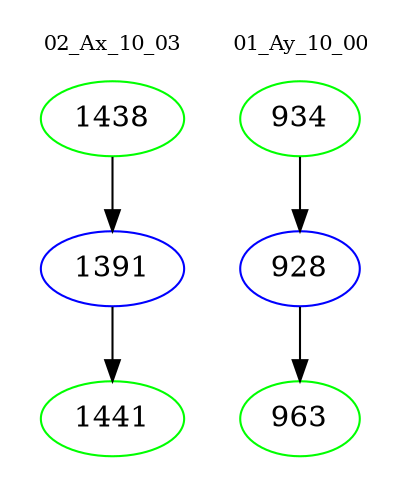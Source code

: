digraph{
subgraph cluster_0 {
color = white
label = "02_Ax_10_03";
fontsize=10;
T0_1438 [label="1438", color="green"]
T0_1438 -> T0_1391 [color="black"]
T0_1391 [label="1391", color="blue"]
T0_1391 -> T0_1441 [color="black"]
T0_1441 [label="1441", color="green"]
}
subgraph cluster_1 {
color = white
label = "01_Ay_10_00";
fontsize=10;
T1_934 [label="934", color="green"]
T1_934 -> T1_928 [color="black"]
T1_928 [label="928", color="blue"]
T1_928 -> T1_963 [color="black"]
T1_963 [label="963", color="green"]
}
}
